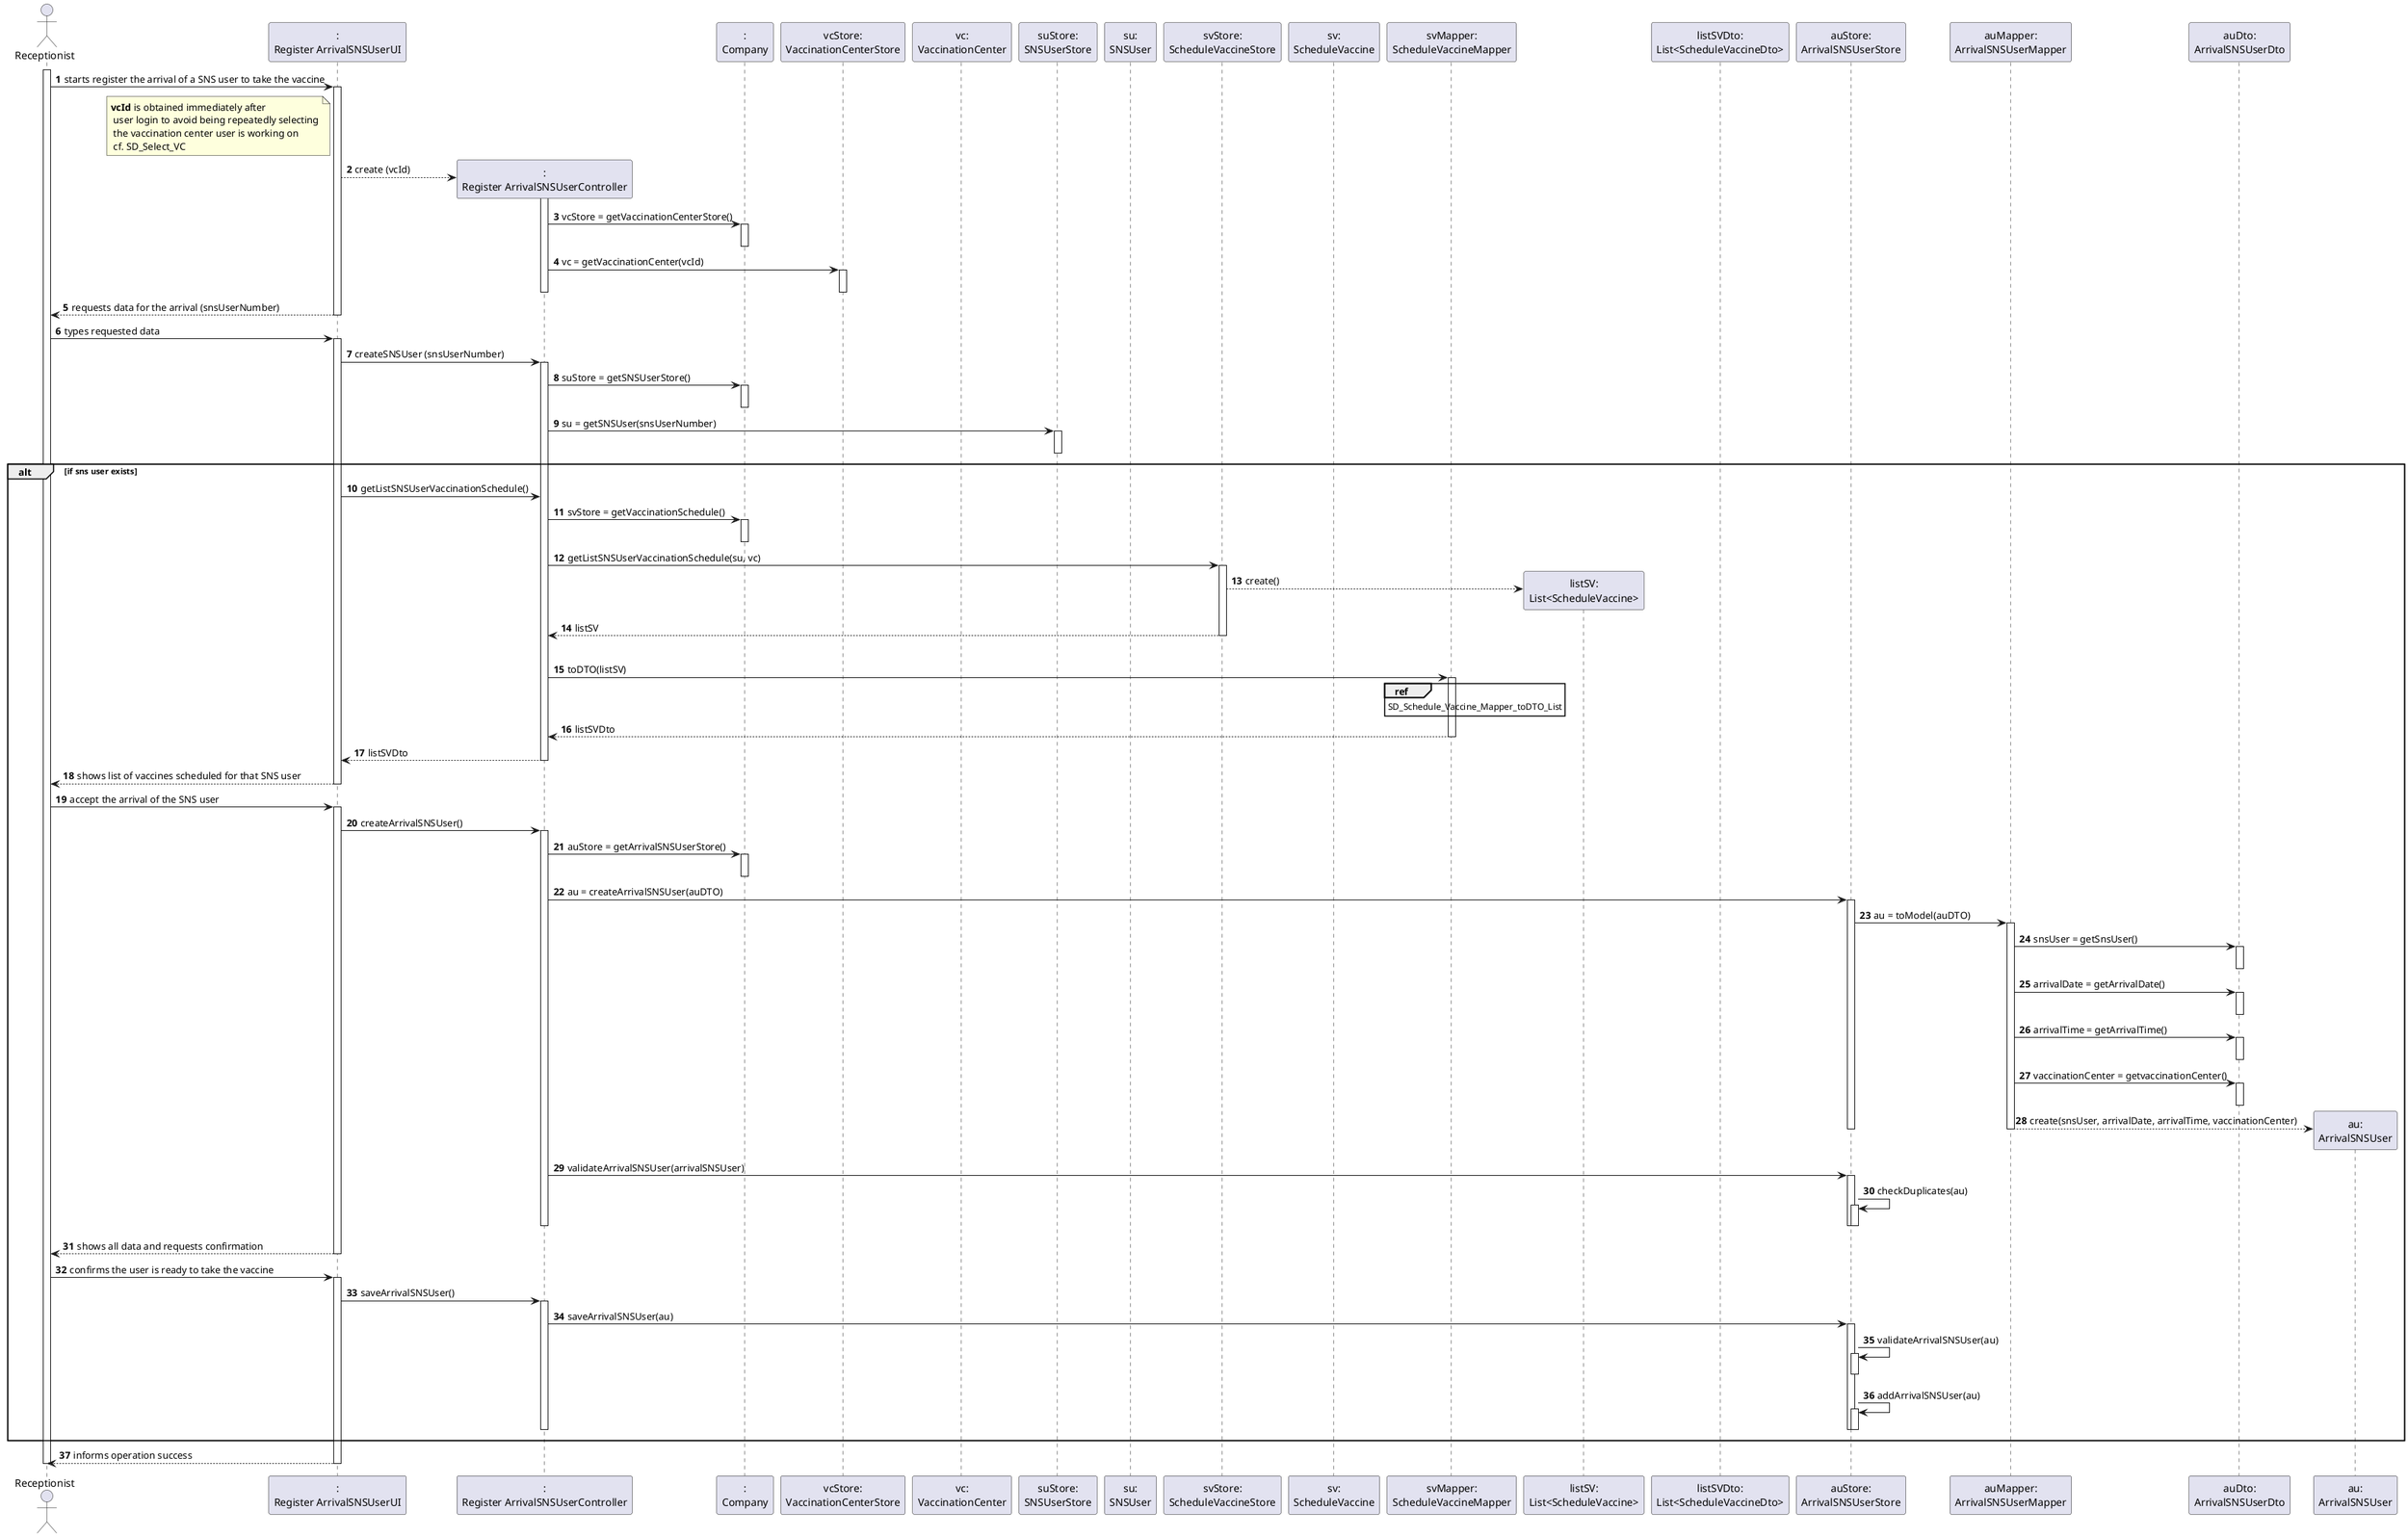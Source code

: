 @startuml
autonumber
actor "Receptionist" as R

participant ":\nRegister ArrivalSNSUserUI" as UI
participant ":\nRegister ArrivalSNSUserController" as CTRL
participant ":\nCompany" as CMP
participant "vcStore:\nVaccinationCenterStore" as VCS
participant "vc:\nVaccinationCenter" as VC
participant "suStore:\nSNSUserStore" as SUS
participant "su:\nSNSUser" as SU
participant "svStore:\nScheduleVaccineStore" as SVS
participant "sv:\nScheduleVaccine" as SV
participant "svMapper:\nScheduleVaccineMapper" as SVM
participant "listSV:\nList<ScheduleVaccine>" as LSV
participant "listSVDto:\nList<ScheduleVaccineDto>" as LSVD
participant "auStore:\nArrivalSNSUserStore" as AUS
participant "auMapper:\nArrivalSNSUserMapper" as AUM
participant "auDto:\nArrivalSNSUserDto" as AUD
participant "au:\nArrivalSNSUser" as AU

activate R
R -> UI : starts register the arrival of a SNS user to take the vaccine
note left UI: **vcId** is obtained immediately after\n user login to avoid being repeatedly selecting\n the vaccination center user is working on\n cf. SD_Select_VC
activate UI

UI --> CTRL** : create (vcId)
activate CTRL
CTRL -> CMP : vcStore = getVaccinationCenterStore()
activate CMP
deactivate CMP
CTRL -> VCS : vc = getVaccinationCenter(vcId)
activate VCS
deactivate CTRL
deactivate VCS

UI --> R : requests data for the arrival (snsUserNumber)
deactivate UI

R -> UI : types requested data
activate UI

UI -> CTRL : createSNSUser (snsUserNumber)
activate CTRL
CTRL -> CMP : suStore = getSNSUserStore()
activate CMP
deactivate CMP

CTRL -> SUS : su = getSNSUser(snsUserNumber)
activate SUS
deactivate CMP
deactivate SUS

alt if sns user exists

UI -> CTRL : getListSNSUserVaccinationSchedule()
CTRL -> CMP : svStore = getVaccinationSchedule()
activate CMP
deactivate CMP

CTRL -> SVS : getListSNSUserVaccinationSchedule(su, vc)
activate SVS
SVS --> LSV** : create()
SVS --> CTRL : listSV
|||
deactivate SVS

CTRL -> SVM : toDTO(listSV)
activate SVM

ref over SVM
SD_Schedule_Vaccine_Mapper_toDTO_List
end ref

SVM --> CTRL : listSVDto
deactivate SVM

CTRL --> UI : listSVDto
deactivate CTRL

UI --> R : shows list of vaccines scheduled for that SNS user
deactivate UI

R -> UI : accept the arrival of the SNS user
activate UI

UI -> CTRL : createArrivalSNSUser()
activate CTRL

CTRL -> CMP : auStore = getArrivalSNSUserStore()
activate CMP
deactivate CMP

CTRL -> AUS : au = createArrivalSNSUser(auDTO)
activate AUS
AUS -> AUM : au = toModel(auDTO)
activate AUM

AUM -> AUD : snsUser = getSnsUser()
activate AUD
deactivate AUD

AUM -> AUD : arrivalDate = getArrivalDate()
activate AUD
deactivate AUD

AUM -> AUD : arrivalTime = getArrivalTime()
activate AUD
deactivate AUD

AUM -> AUD : vaccinationCenter = getvaccinationCenter()
activate AUD

deactivate AUD
AUM --> AU** : create(snsUser, arrivalDate, arrivalTime, vaccinationCenter)
deactivate AUM
deactivate AUS

CTRL -> AUS : validateArrivalSNSUser(arrivalSNSUser)
activate AUS

AUS -> AUS: checkDuplicates(au)
activate AUS
deactivate AUS

deactivate CTRL
deactivate AUS

UI --> R: shows all data and requests confirmation

deactivate UI
R -> UI : confirms the user is ready to take the vaccine
activate UI
UI -> CTRL : saveArrivalSNSUser()
activate CTRL

CTRL -> AUS : saveArrivalSNSUser(au)
activate AUS
AUS -> AUS: validateArrivalSNSUser(au)
activate AUS
deactivate AUS

AUS -> AUS: addArrivalSNSUser(au)
activate AUS
deactivate AUS
deactivate CTRL
deactivate AUS
end alt

UI --> R : informs operation success
deactivate UI
deactivate R

@enduml